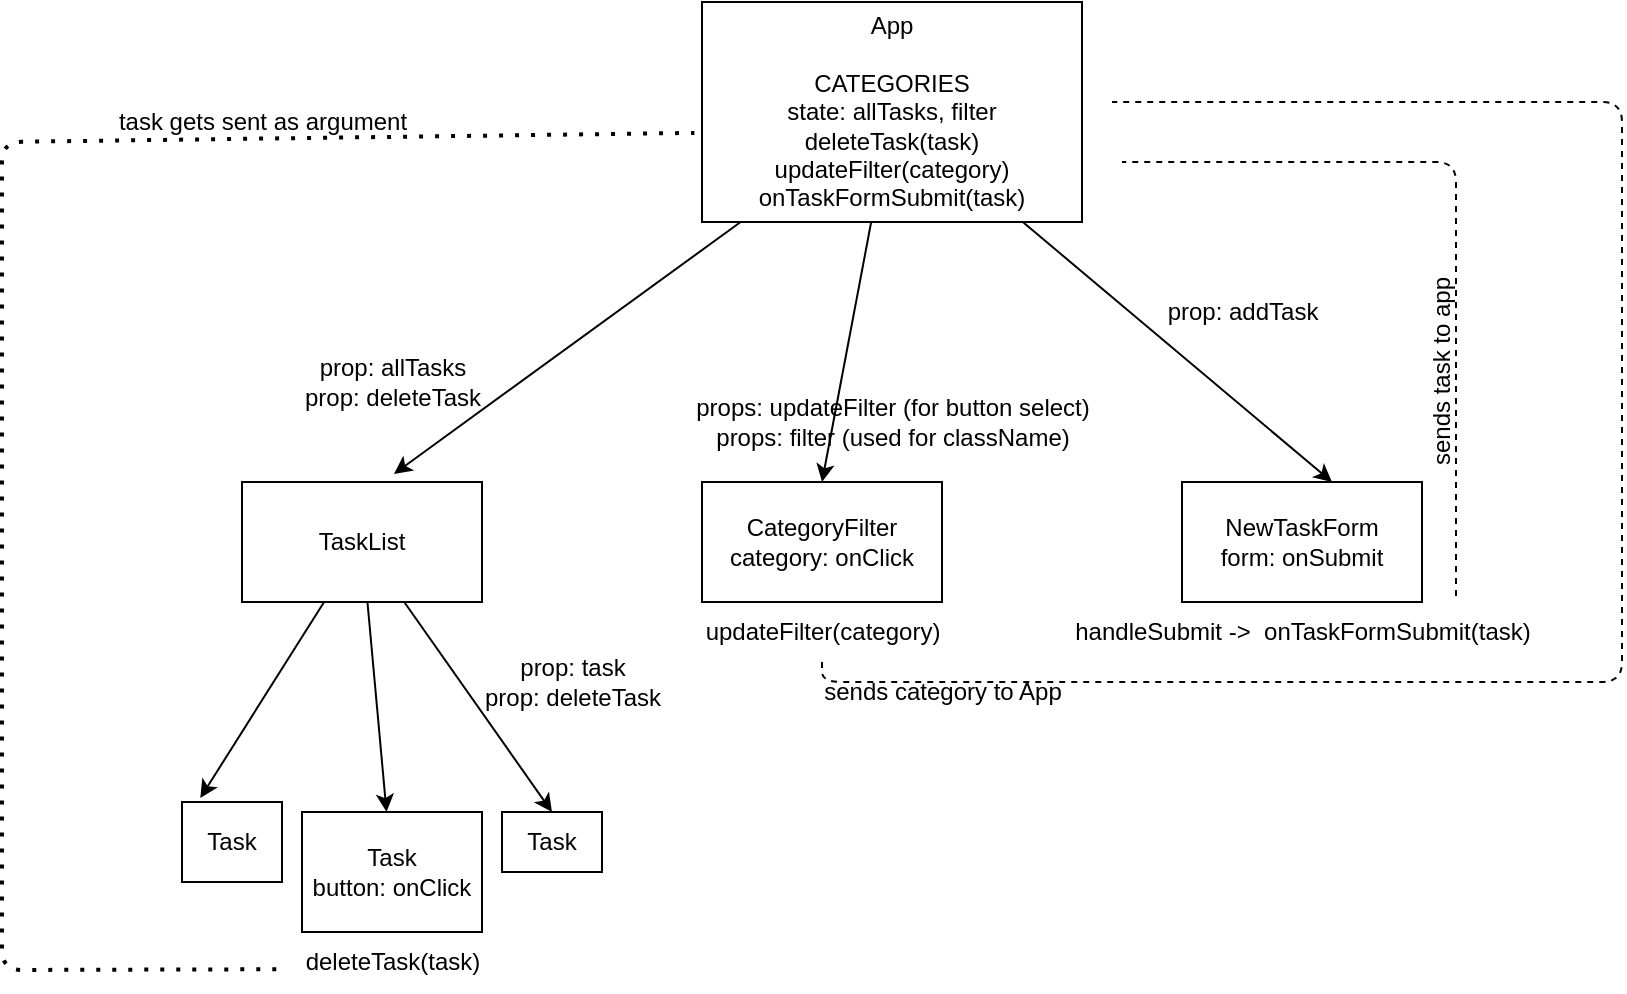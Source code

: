 <mxfile>
    <diagram id="gky2rtm6zjWPUcym66U7" name="Page-1">
        <mxGraphModel dx="1775" dy="549" grid="1" gridSize="10" guides="1" tooltips="1" connect="1" arrows="1" fold="1" page="1" pageScale="1" pageWidth="850" pageHeight="1100" math="0" shadow="0">
            <root>
                <mxCell id="0"/>
                <mxCell id="1" parent="0"/>
                <mxCell id="6" style="edgeStyle=none;html=1;entryX=0.633;entryY=-0.067;entryDx=0;entryDy=0;entryPerimeter=0;" edge="1" parent="1" source="2" target="3">
                    <mxGeometry relative="1" as="geometry"/>
                </mxCell>
                <mxCell id="7" style="edgeStyle=none;html=1;entryX=0.5;entryY=0;entryDx=0;entryDy=0;" edge="1" parent="1" source="2" target="4">
                    <mxGeometry relative="1" as="geometry"/>
                </mxCell>
                <mxCell id="8" style="edgeStyle=none;html=1;entryX=0.625;entryY=0;entryDx=0;entryDy=0;entryPerimeter=0;" edge="1" parent="1" source="2" target="5">
                    <mxGeometry relative="1" as="geometry"/>
                </mxCell>
                <mxCell id="2" value="App&lt;br&gt;&lt;br&gt;CATEGORIES&lt;br&gt;state: allTasks, filter&lt;br&gt;deleteTask(task)&lt;br&gt;updateFilter(category)&lt;br&gt;onTaskFormSubmit(task)" style="whiteSpace=wrap;html=1;" vertex="1" parent="1">
                    <mxGeometry x="270" y="50" width="190" height="110" as="geometry"/>
                </mxCell>
                <mxCell id="11" style="edgeStyle=none;html=1;entryX=0.183;entryY=-0.05;entryDx=0;entryDy=0;entryPerimeter=0;" edge="1" parent="1" source="3" target="10">
                    <mxGeometry relative="1" as="geometry"/>
                </mxCell>
                <mxCell id="13" style="edgeStyle=none;html=1;" edge="1" parent="1" source="3" target="12">
                    <mxGeometry relative="1" as="geometry"/>
                </mxCell>
                <mxCell id="15" style="edgeStyle=none;html=1;entryX=0.5;entryY=0;entryDx=0;entryDy=0;" edge="1" parent="1" source="3" target="14">
                    <mxGeometry relative="1" as="geometry"/>
                </mxCell>
                <mxCell id="3" value="TaskList" style="whiteSpace=wrap;html=1;" vertex="1" parent="1">
                    <mxGeometry x="40" y="290" width="120" height="60" as="geometry"/>
                </mxCell>
                <mxCell id="4" value="CategoryFilter&lt;br&gt;category: onClick" style="whiteSpace=wrap;html=1;" vertex="1" parent="1">
                    <mxGeometry x="270" y="290" width="120" height="60" as="geometry"/>
                </mxCell>
                <mxCell id="5" value="NewTaskForm&lt;br&gt;form: onSubmit" style="whiteSpace=wrap;html=1;" vertex="1" parent="1">
                    <mxGeometry x="510" y="290" width="120" height="60" as="geometry"/>
                </mxCell>
                <mxCell id="9" value="prop: allTasks&lt;br&gt;prop: deleteTask" style="text;html=1;align=center;verticalAlign=middle;resizable=0;points=[];autosize=1;strokeColor=none;fillColor=none;" vertex="1" parent="1">
                    <mxGeometry x="60" y="220" width="110" height="40" as="geometry"/>
                </mxCell>
                <mxCell id="10" value="Task" style="whiteSpace=wrap;html=1;" vertex="1" parent="1">
                    <mxGeometry x="10" y="450" width="50" height="40" as="geometry"/>
                </mxCell>
                <mxCell id="12" value="Task&lt;br&gt;button: onClick" style="whiteSpace=wrap;html=1;" vertex="1" parent="1">
                    <mxGeometry x="70" y="455" width="90" height="60" as="geometry"/>
                </mxCell>
                <mxCell id="14" value="Task" style="whiteSpace=wrap;html=1;" vertex="1" parent="1">
                    <mxGeometry x="170" y="455" width="50" height="30" as="geometry"/>
                </mxCell>
                <mxCell id="16" value="prop: task&lt;br&gt;prop: deleteTask" style="text;html=1;align=center;verticalAlign=middle;resizable=0;points=[];autosize=1;strokeColor=none;fillColor=none;" vertex="1" parent="1">
                    <mxGeometry x="150" y="370" width="110" height="40" as="geometry"/>
                </mxCell>
                <mxCell id="17" value="deleteTask(task)" style="text;html=1;align=center;verticalAlign=middle;resizable=0;points=[];autosize=1;strokeColor=none;fillColor=none;" vertex="1" parent="1">
                    <mxGeometry x="60" y="515" width="110" height="30" as="geometry"/>
                </mxCell>
                <mxCell id="21" value="task gets sent as argument" style="text;html=1;align=center;verticalAlign=middle;resizable=0;points=[];autosize=1;strokeColor=none;fillColor=none;" vertex="1" parent="1">
                    <mxGeometry x="-35" y="95" width="170" height="30" as="geometry"/>
                </mxCell>
                <mxCell id="22" value="" style="endArrow=none;dashed=1;html=1;dashPattern=1 3;strokeWidth=2;entryX=-0.02;entryY=0.595;entryDx=0;entryDy=0;entryPerimeter=0;exitX=-0.026;exitY=0.621;exitDx=0;exitDy=0;exitPerimeter=0;" edge="1" parent="1" source="17" target="2">
                    <mxGeometry width="50" height="50" relative="1" as="geometry">
                        <mxPoint x="160" y="160" as="sourcePoint"/>
                        <mxPoint x="210" y="110" as="targetPoint"/>
                        <Array as="points">
                            <mxPoint x="-80" y="534"/>
                            <mxPoint x="-80" y="120"/>
                        </Array>
                    </mxGeometry>
                </mxCell>
                <mxCell id="23" value="props: updateFilter (for button select)&lt;br&gt;props: filter (used for className)" style="text;html=1;align=center;verticalAlign=middle;resizable=0;points=[];autosize=1;strokeColor=none;fillColor=none;" vertex="1" parent="1">
                    <mxGeometry x="255" y="240" width="220" height="40" as="geometry"/>
                </mxCell>
                <mxCell id="24" value="prop: addTask" style="text;html=1;align=center;verticalAlign=middle;resizable=0;points=[];autosize=1;strokeColor=none;fillColor=none;" vertex="1" parent="1">
                    <mxGeometry x="490" y="190" width="100" height="30" as="geometry"/>
                </mxCell>
                <mxCell id="25" value="updateFilter(category)" style="text;html=1;align=center;verticalAlign=middle;resizable=0;points=[];autosize=1;strokeColor=none;fillColor=none;" vertex="1" parent="1">
                    <mxGeometry x="260" y="350" width="140" height="30" as="geometry"/>
                </mxCell>
                <mxCell id="26" value="" style="endArrow=none;dashed=1;html=1;" edge="1" parent="1" source="25">
                    <mxGeometry width="50" height="50" relative="1" as="geometry">
                        <mxPoint x="330" y="390" as="sourcePoint"/>
                        <mxPoint x="475" y="100" as="targetPoint"/>
                        <Array as="points">
                            <mxPoint x="330" y="390"/>
                            <mxPoint x="730" y="390"/>
                            <mxPoint x="730" y="100"/>
                        </Array>
                    </mxGeometry>
                </mxCell>
                <mxCell id="27" value="sends category to App" style="text;html=1;align=center;verticalAlign=middle;resizable=0;points=[];autosize=1;strokeColor=none;fillColor=none;" vertex="1" parent="1">
                    <mxGeometry x="320" y="380" width="140" height="30" as="geometry"/>
                </mxCell>
                <mxCell id="28" value="handleSubmit -&amp;gt;&amp;nbsp; onTaskFormSubmit(task)" style="text;html=1;align=center;verticalAlign=middle;resizable=0;points=[];autosize=1;strokeColor=none;fillColor=none;" vertex="1" parent="1">
                    <mxGeometry x="445" y="350" width="250" height="30" as="geometry"/>
                </mxCell>
                <mxCell id="29" value="" style="endArrow=none;dashed=1;html=1;" edge="1" parent="1">
                    <mxGeometry width="50" height="50" relative="1" as="geometry">
                        <mxPoint x="647" y="347" as="sourcePoint"/>
                        <mxPoint x="480" y="130" as="targetPoint"/>
                        <Array as="points">
                            <mxPoint x="647" y="130"/>
                        </Array>
                    </mxGeometry>
                </mxCell>
                <mxCell id="30" value="sends task to app" style="text;html=1;align=center;verticalAlign=middle;resizable=0;points=[];autosize=1;strokeColor=none;fillColor=none;rotation=-90;" vertex="1" parent="1">
                    <mxGeometry x="580" y="220" width="120" height="30" as="geometry"/>
                </mxCell>
            </root>
        </mxGraphModel>
    </diagram>
</mxfile>
